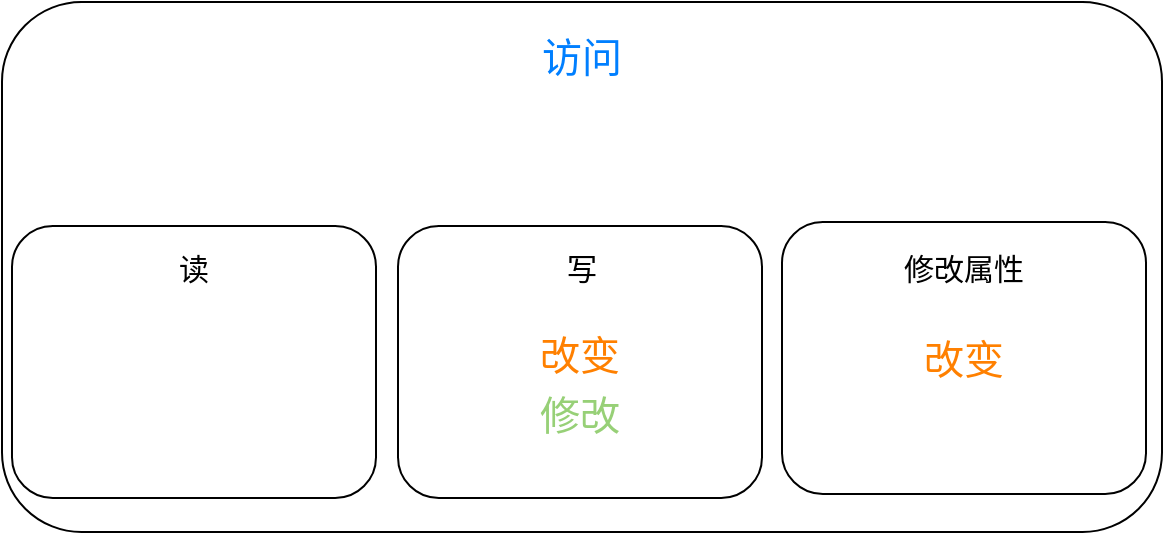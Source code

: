 <mxfile version="24.8.3">
  <diagram name="第 1 页" id="OhMoBfmPG5n7KbtBGx5r">
    <mxGraphModel dx="928" dy="625" grid="0" gridSize="10" guides="1" tooltips="1" connect="1" arrows="1" fold="1" page="0" pageScale="1" pageWidth="827" pageHeight="1169" math="0" shadow="0">
      <root>
        <mxCell id="0" />
        <mxCell id="1" parent="0" />
        <mxCell id="IfnEin6IngcKasz7MatI-2" value="" style="rounded=1;whiteSpace=wrap;html=1;" vertex="1" parent="1">
          <mxGeometry x="133" y="146" width="580" height="265" as="geometry" />
        </mxCell>
        <mxCell id="IfnEin6IngcKasz7MatI-3" value="" style="rounded=1;whiteSpace=wrap;html=1;" vertex="1" parent="1">
          <mxGeometry x="138" y="258" width="182" height="136" as="geometry" />
        </mxCell>
        <mxCell id="IfnEin6IngcKasz7MatI-4" value="访问" style="text;html=1;align=center;verticalAlign=middle;whiteSpace=wrap;rounded=0;strokeWidth=1;fontSize=20;fontColor=#007FFF;" vertex="1" parent="1">
          <mxGeometry x="393" y="158" width="60" height="30" as="geometry" />
        </mxCell>
        <mxCell id="IfnEin6IngcKasz7MatI-5" value="" style="rounded=1;whiteSpace=wrap;html=1;" vertex="1" parent="1">
          <mxGeometry x="331" y="258" width="182" height="136" as="geometry" />
        </mxCell>
        <mxCell id="IfnEin6IngcKasz7MatI-6" value="" style="rounded=1;whiteSpace=wrap;html=1;" vertex="1" parent="1">
          <mxGeometry x="523" y="256" width="182" height="136" as="geometry" />
        </mxCell>
        <mxCell id="IfnEin6IngcKasz7MatI-7" value="读" style="text;html=1;align=center;verticalAlign=middle;whiteSpace=wrap;rounded=0;fontSize=15;" vertex="1" parent="1">
          <mxGeometry x="199" y="263.5" width="60" height="30" as="geometry" />
        </mxCell>
        <mxCell id="IfnEin6IngcKasz7MatI-8" value="写" style="text;html=1;align=center;verticalAlign=middle;whiteSpace=wrap;rounded=0;fontSize=15;" vertex="1" parent="1">
          <mxGeometry x="393" y="263.5" width="60" height="30" as="geometry" />
        </mxCell>
        <mxCell id="IfnEin6IngcKasz7MatI-9" value="修改属性" style="text;html=1;align=center;verticalAlign=middle;whiteSpace=wrap;rounded=0;fontSize=15;" vertex="1" parent="1">
          <mxGeometry x="568" y="263.5" width="92" height="30" as="geometry" />
        </mxCell>
        <mxCell id="IfnEin6IngcKasz7MatI-10" value="改变" style="text;html=1;align=center;verticalAlign=middle;whiteSpace=wrap;rounded=0;fontSize=20;fontColor=#FF8000;" vertex="1" parent="1">
          <mxGeometry x="392" y="307" width="60" height="30" as="geometry" />
        </mxCell>
        <mxCell id="IfnEin6IngcKasz7MatI-11" value="改变" style="text;html=1;align=center;verticalAlign=middle;whiteSpace=wrap;rounded=0;fontSize=20;fontColor=#FF8000;" vertex="1" parent="1">
          <mxGeometry x="584" y="309" width="60" height="30" as="geometry" />
        </mxCell>
        <mxCell id="IfnEin6IngcKasz7MatI-12" value="修改" style="text;html=1;align=center;verticalAlign=middle;whiteSpace=wrap;rounded=0;fontSize=20;labelBackgroundColor=none;fontColor=#97D077;" vertex="1" parent="1">
          <mxGeometry x="392" y="337" width="60" height="30" as="geometry" />
        </mxCell>
      </root>
    </mxGraphModel>
  </diagram>
</mxfile>

